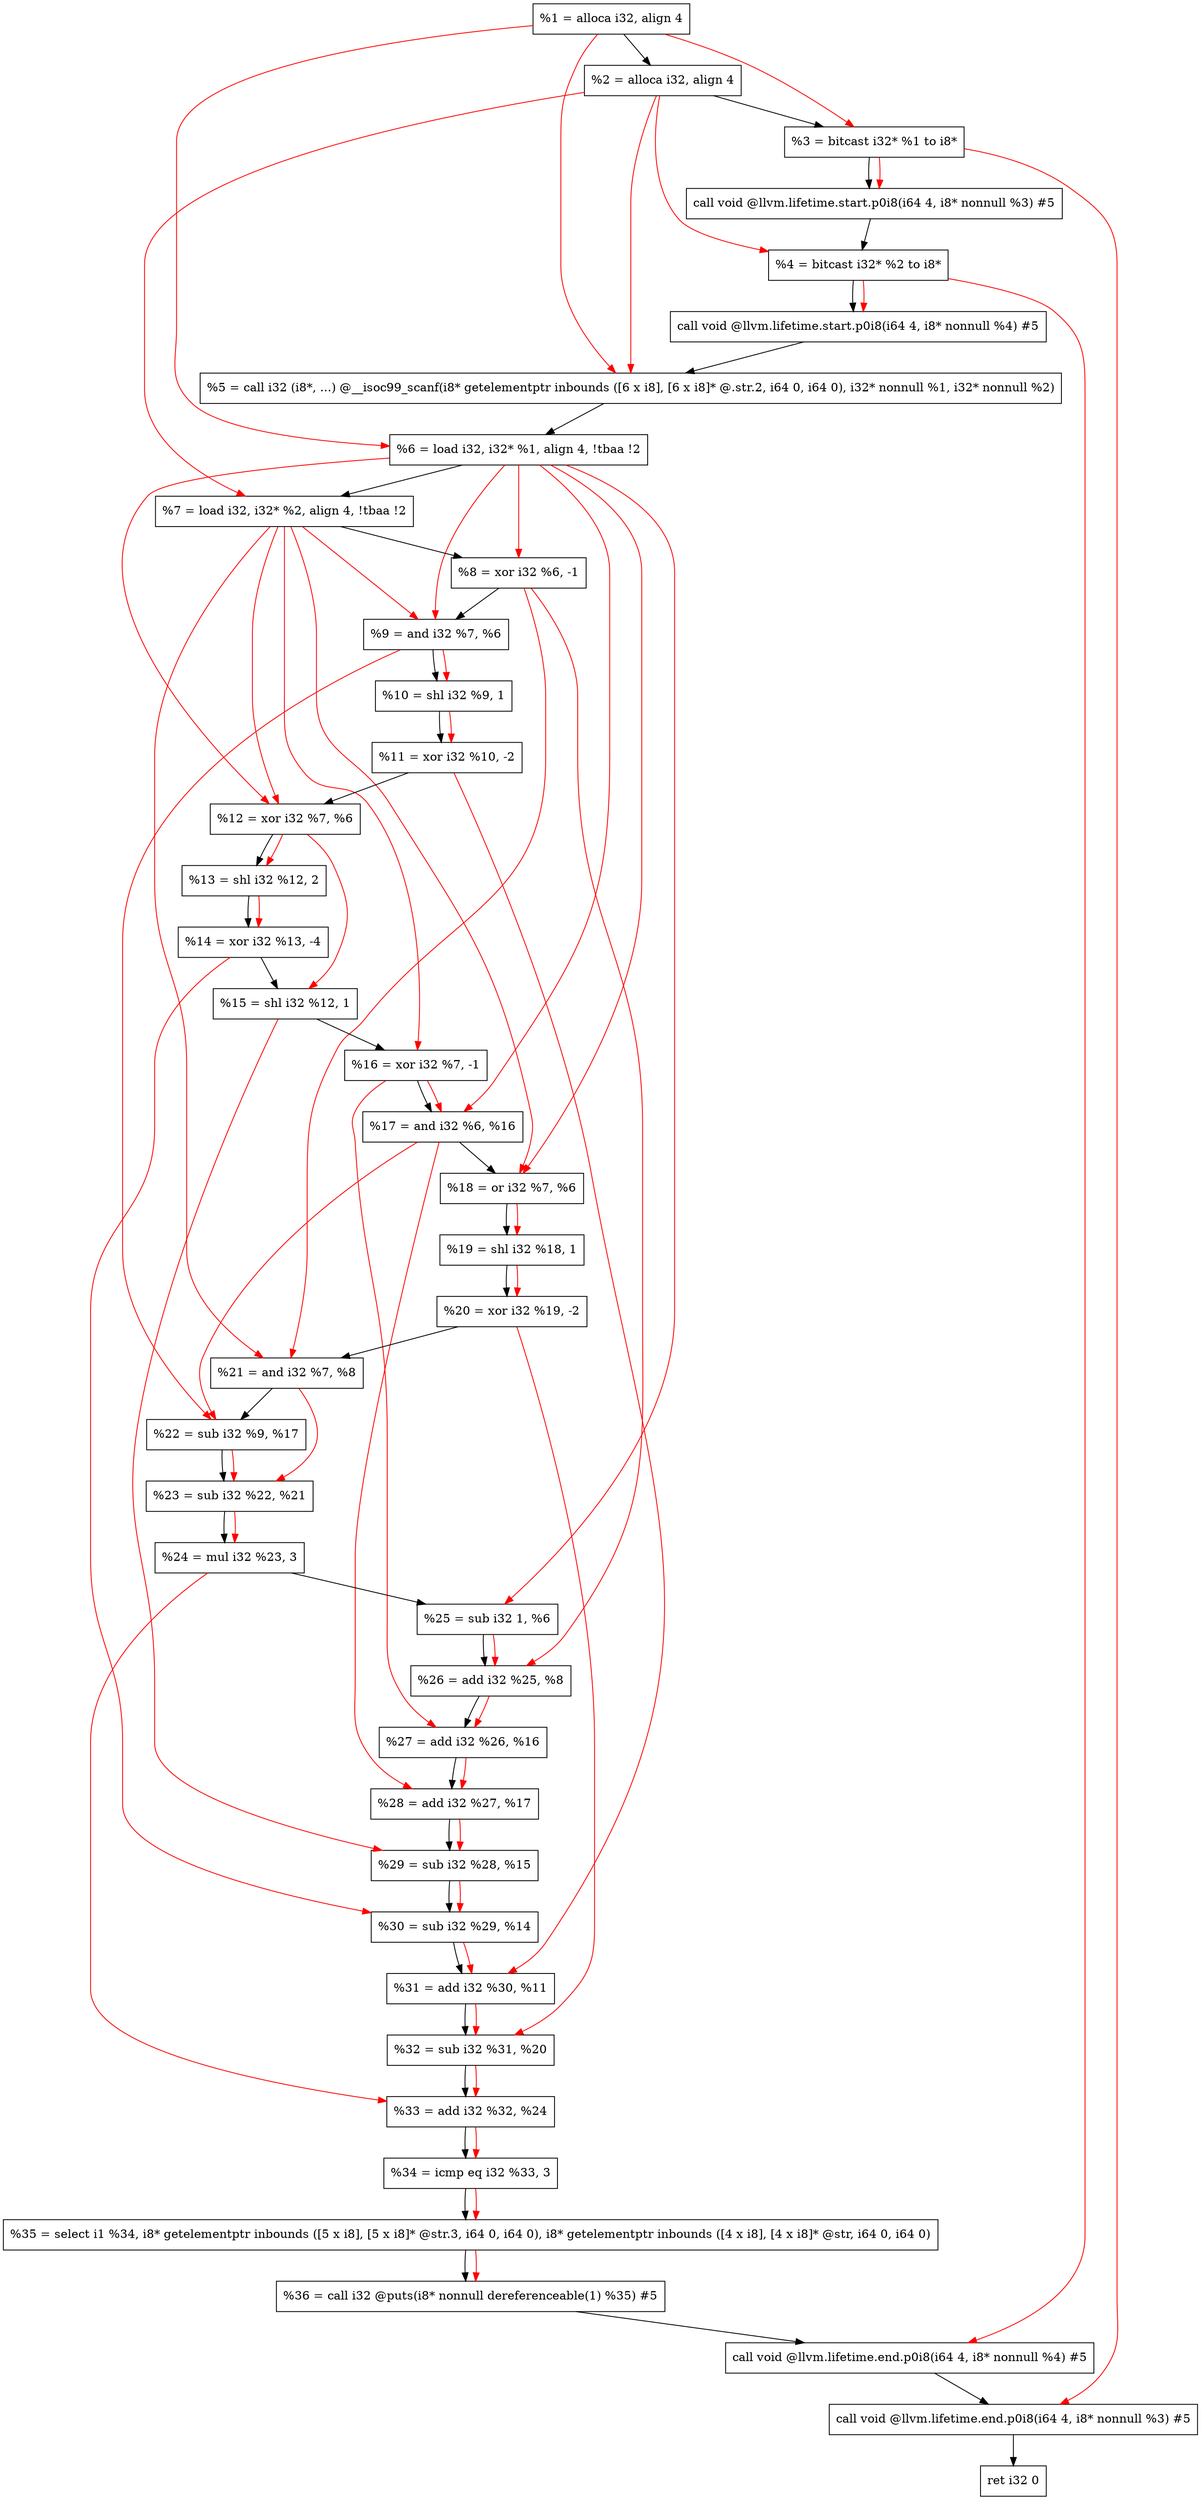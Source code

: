 digraph "DFG for'main' function" {
	Node0x243af38[shape=record, label="  %1 = alloca i32, align 4"];
	Node0x243afb8[shape=record, label="  %2 = alloca i32, align 4"];
	Node0x243b048[shape=record, label="  %3 = bitcast i32* %1 to i8*"];
	Node0x243b4a8[shape=record, label="  call void @llvm.lifetime.start.p0i8(i64 4, i8* nonnull %3) #5"];
	Node0x243b588[shape=record, label="  %4 = bitcast i32* %2 to i8*"];
	Node0x243b6a8[shape=record, label="  call void @llvm.lifetime.start.p0i8(i64 4, i8* nonnull %4) #5"];
	Node0x243b8e0[shape=record, label="  %5 = call i32 (i8*, ...) @__isoc99_scanf(i8* getelementptr inbounds ([6 x i8], [6 x i8]* @.str.2, i64 0, i64 0), i32* nonnull %1, i32* nonnull %2)"];
	Node0x243b998[shape=record, label="  %6 = load i32, i32* %1, align 4, !tbaa !2"];
	Node0x243c908[shape=record, label="  %7 = load i32, i32* %2, align 4, !tbaa !2"];
	Node0x243cf90[shape=record, label="  %8 = xor i32 %6, -1"];
	Node0x243d000[shape=record, label="  %9 = and i32 %7, %6"];
	Node0x243d070[shape=record, label="  %10 = shl i32 %9, 1"];
	Node0x243d0e0[shape=record, label="  %11 = xor i32 %10, -2"];
	Node0x243d150[shape=record, label="  %12 = xor i32 %7, %6"];
	Node0x243d1c0[shape=record, label="  %13 = shl i32 %12, 2"];
	Node0x243d230[shape=record, label="  %14 = xor i32 %13, -4"];
	Node0x243d2a0[shape=record, label="  %15 = shl i32 %12, 1"];
	Node0x243d310[shape=record, label="  %16 = xor i32 %7, -1"];
	Node0x243d380[shape=record, label="  %17 = and i32 %6, %16"];
	Node0x243d3f0[shape=record, label="  %18 = or i32 %7, %6"];
	Node0x243d460[shape=record, label="  %19 = shl i32 %18, 1"];
	Node0x243d4d0[shape=record, label="  %20 = xor i32 %19, -2"];
	Node0x243d540[shape=record, label="  %21 = and i32 %7, %8"];
	Node0x243d5b0[shape=record, label="  %22 = sub i32 %9, %17"];
	Node0x243d620[shape=record, label="  %23 = sub i32 %22, %21"];
	Node0x243d690[shape=record, label="  %24 = mul i32 %23, 3"];
	Node0x243d700[shape=record, label="  %25 = sub i32 1, %6"];
	Node0x243d770[shape=record, label="  %26 = add i32 %25, %8"];
	Node0x243d7e0[shape=record, label="  %27 = add i32 %26, %16"];
	Node0x243d850[shape=record, label="  %28 = add i32 %27, %17"];
	Node0x243d8c0[shape=record, label="  %29 = sub i32 %28, %15"];
	Node0x243d930[shape=record, label="  %30 = sub i32 %29, %14"];
	Node0x243d9a0[shape=record, label="  %31 = add i32 %30, %11"];
	Node0x243da10[shape=record, label="  %32 = sub i32 %31, %20"];
	Node0x243dc90[shape=record, label="  %33 = add i32 %32, %24"];
	Node0x243dd00[shape=record, label="  %34 = icmp eq i32 %33, 3"];
	Node0x23db9d8[shape=record, label="  %35 = select i1 %34, i8* getelementptr inbounds ([5 x i8], [5 x i8]* @str.3, i64 0, i64 0), i8* getelementptr inbounds ([4 x i8], [4 x i8]* @str, i64 0, i64 0)"];
	Node0x243dd90[shape=record, label="  %36 = call i32 @puts(i8* nonnull dereferenceable(1) %35) #5"];
	Node0x243dfe8[shape=record, label="  call void @llvm.lifetime.end.p0i8(i64 4, i8* nonnull %4) #5"];
	Node0x243e148[shape=record, label="  call void @llvm.lifetime.end.p0i8(i64 4, i8* nonnull %3) #5"];
	Node0x243e208[shape=record, label="  ret i32 0"];
	Node0x243af38 -> Node0x243afb8;
	Node0x243afb8 -> Node0x243b048;
	Node0x243b048 -> Node0x243b4a8;
	Node0x243b4a8 -> Node0x243b588;
	Node0x243b588 -> Node0x243b6a8;
	Node0x243b6a8 -> Node0x243b8e0;
	Node0x243b8e0 -> Node0x243b998;
	Node0x243b998 -> Node0x243c908;
	Node0x243c908 -> Node0x243cf90;
	Node0x243cf90 -> Node0x243d000;
	Node0x243d000 -> Node0x243d070;
	Node0x243d070 -> Node0x243d0e0;
	Node0x243d0e0 -> Node0x243d150;
	Node0x243d150 -> Node0x243d1c0;
	Node0x243d1c0 -> Node0x243d230;
	Node0x243d230 -> Node0x243d2a0;
	Node0x243d2a0 -> Node0x243d310;
	Node0x243d310 -> Node0x243d380;
	Node0x243d380 -> Node0x243d3f0;
	Node0x243d3f0 -> Node0x243d460;
	Node0x243d460 -> Node0x243d4d0;
	Node0x243d4d0 -> Node0x243d540;
	Node0x243d540 -> Node0x243d5b0;
	Node0x243d5b0 -> Node0x243d620;
	Node0x243d620 -> Node0x243d690;
	Node0x243d690 -> Node0x243d700;
	Node0x243d700 -> Node0x243d770;
	Node0x243d770 -> Node0x243d7e0;
	Node0x243d7e0 -> Node0x243d850;
	Node0x243d850 -> Node0x243d8c0;
	Node0x243d8c0 -> Node0x243d930;
	Node0x243d930 -> Node0x243d9a0;
	Node0x243d9a0 -> Node0x243da10;
	Node0x243da10 -> Node0x243dc90;
	Node0x243dc90 -> Node0x243dd00;
	Node0x243dd00 -> Node0x23db9d8;
	Node0x23db9d8 -> Node0x243dd90;
	Node0x243dd90 -> Node0x243dfe8;
	Node0x243dfe8 -> Node0x243e148;
	Node0x243e148 -> Node0x243e208;
edge [color=red]
	Node0x243af38 -> Node0x243b048;
	Node0x243b048 -> Node0x243b4a8;
	Node0x243afb8 -> Node0x243b588;
	Node0x243b588 -> Node0x243b6a8;
	Node0x243af38 -> Node0x243b8e0;
	Node0x243afb8 -> Node0x243b8e0;
	Node0x243af38 -> Node0x243b998;
	Node0x243afb8 -> Node0x243c908;
	Node0x243b998 -> Node0x243cf90;
	Node0x243c908 -> Node0x243d000;
	Node0x243b998 -> Node0x243d000;
	Node0x243d000 -> Node0x243d070;
	Node0x243d070 -> Node0x243d0e0;
	Node0x243c908 -> Node0x243d150;
	Node0x243b998 -> Node0x243d150;
	Node0x243d150 -> Node0x243d1c0;
	Node0x243d1c0 -> Node0x243d230;
	Node0x243d150 -> Node0x243d2a0;
	Node0x243c908 -> Node0x243d310;
	Node0x243b998 -> Node0x243d380;
	Node0x243d310 -> Node0x243d380;
	Node0x243c908 -> Node0x243d3f0;
	Node0x243b998 -> Node0x243d3f0;
	Node0x243d3f0 -> Node0x243d460;
	Node0x243d460 -> Node0x243d4d0;
	Node0x243c908 -> Node0x243d540;
	Node0x243cf90 -> Node0x243d540;
	Node0x243d000 -> Node0x243d5b0;
	Node0x243d380 -> Node0x243d5b0;
	Node0x243d5b0 -> Node0x243d620;
	Node0x243d540 -> Node0x243d620;
	Node0x243d620 -> Node0x243d690;
	Node0x243b998 -> Node0x243d700;
	Node0x243d700 -> Node0x243d770;
	Node0x243cf90 -> Node0x243d770;
	Node0x243d770 -> Node0x243d7e0;
	Node0x243d310 -> Node0x243d7e0;
	Node0x243d7e0 -> Node0x243d850;
	Node0x243d380 -> Node0x243d850;
	Node0x243d850 -> Node0x243d8c0;
	Node0x243d2a0 -> Node0x243d8c0;
	Node0x243d8c0 -> Node0x243d930;
	Node0x243d230 -> Node0x243d930;
	Node0x243d930 -> Node0x243d9a0;
	Node0x243d0e0 -> Node0x243d9a0;
	Node0x243d9a0 -> Node0x243da10;
	Node0x243d4d0 -> Node0x243da10;
	Node0x243da10 -> Node0x243dc90;
	Node0x243d690 -> Node0x243dc90;
	Node0x243dc90 -> Node0x243dd00;
	Node0x243dd00 -> Node0x23db9d8;
	Node0x23db9d8 -> Node0x243dd90;
	Node0x243b588 -> Node0x243dfe8;
	Node0x243b048 -> Node0x243e148;
}
